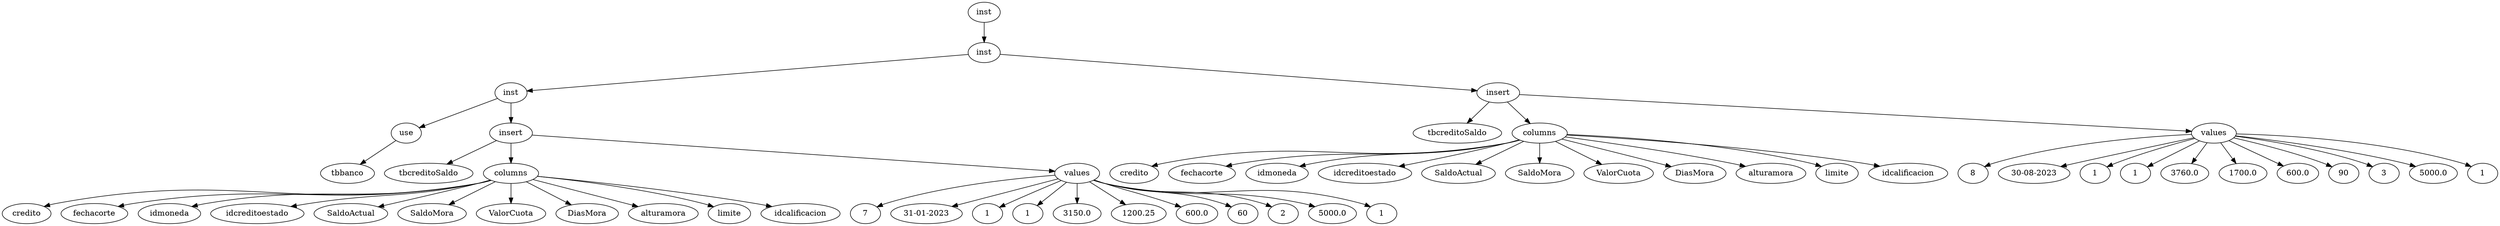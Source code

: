digraph AST{
node0 [label="inst" shape="oval", color="black"];
node1 [label="inst" shape="oval", color="black"];
node2 [label="inst" shape="oval", color="black"];
node3 [label="use" shape="oval", color="black"];
node4 [label="tbbanco" shape="oval", color="black"];
node5 [label="insert" shape="oval", color="black"];
node6 [label="tbcreditoSaldo" shape="oval", color="black"];
node7 [label="columns" shape="oval", color="black"];
node8 [label="credito" shape="oval", color="black"];
node9 [label="fechacorte" shape="oval", color="black"];
node10 [label="idmoneda" shape="oval", color="black"];
node11 [label="idcreditoestado" shape="oval", color="black"];
node12 [label="SaldoActual" shape="oval", color="black"];
node13 [label="SaldoMora" shape="oval", color="black"];
node14 [label="ValorCuota" shape="oval", color="black"];
node15 [label="DiasMora" shape="oval", color="black"];
node16 [label="alturamora" shape="oval", color="black"];
node17 [label="limite" shape="oval", color="black"];
node18 [label="idcalificacion" shape="oval", color="black"];
node19 [label="values" shape="oval", color="black"];
node20 [label="7" shape="oval", color="black"];
node21 [label="31-01-2023" shape="oval", color="black"];
node22 [label="1" shape="oval", color="black"];
node23 [label="1" shape="oval", color="black"];
node24 [label="3150.0" shape="oval", color="black"];
node25 [label="1200.25" shape="oval", color="black"];
node26 [label="600.0" shape="oval", color="black"];
node27 [label="60" shape="oval", color="black"];
node28 [label="2" shape="oval", color="black"];
node29 [label="5000.0" shape="oval", color="black"];
node30 [label="1" shape="oval", color="black"];
node31 [label="insert" shape="oval", color="black"];
node32 [label="tbcreditoSaldo" shape="oval", color="black"];
node33 [label="columns" shape="oval", color="black"];
node34 [label="credito" shape="oval", color="black"];
node35 [label="fechacorte" shape="oval", color="black"];
node36 [label="idmoneda" shape="oval", color="black"];
node37 [label="idcreditoestado" shape="oval", color="black"];
node38 [label="SaldoActual" shape="oval", color="black"];
node39 [label="SaldoMora" shape="oval", color="black"];
node40 [label="ValorCuota" shape="oval", color="black"];
node41 [label="DiasMora" shape="oval", color="black"];
node42 [label="alturamora" shape="oval", color="black"];
node43 [label="limite" shape="oval", color="black"];
node44 [label="idcalificacion" shape="oval", color="black"];
node45 [label="values" shape="oval", color="black"];
node46 [label="8" shape="oval", color="black"];
node47 [label="30-08-2023" shape="oval", color="black"];
node48 [label="1" shape="oval", color="black"];
node49 [label="1" shape="oval", color="black"];
node50 [label="3760.0" shape="oval", color="black"];
node51 [label="1700.0" shape="oval", color="black"];
node52 [label="600.0" shape="oval", color="black"];
node53 [label="90" shape="oval", color="black"];
node54 [label="3" shape="oval", color="black"];
node55 [label="5000.0" shape="oval", color="black"];
node56 [label="1" shape="oval", color="black"];
node0 -> node1;
node1 -> node2;
node2 -> node3;
node3 -> node4;
node2 -> node5;
node5 -> node6;
node5 -> node7;
node7 -> node8;
node7 -> node9;
node7 -> node10;
node7 -> node11;
node7 -> node12;
node7 -> node13;
node7 -> node14;
node7 -> node15;
node7 -> node16;
node7 -> node17;
node7 -> node18;
node5 -> node19;
node19 -> node20;
node19 -> node21;
node19 -> node22;
node19 -> node23;
node19 -> node24;
node19 -> node25;
node19 -> node26;
node19 -> node27;
node19 -> node28;
node19 -> node29;
node19 -> node30;
node1 -> node31;
node31 -> node32;
node31 -> node33;
node33 -> node34;
node33 -> node35;
node33 -> node36;
node33 -> node37;
node33 -> node38;
node33 -> node39;
node33 -> node40;
node33 -> node41;
node33 -> node42;
node33 -> node43;
node33 -> node44;
node31 -> node45;
node45 -> node46;
node45 -> node47;
node45 -> node48;
node45 -> node49;
node45 -> node50;
node45 -> node51;
node45 -> node52;
node45 -> node53;
node45 -> node54;
node45 -> node55;
node45 -> node56;
}